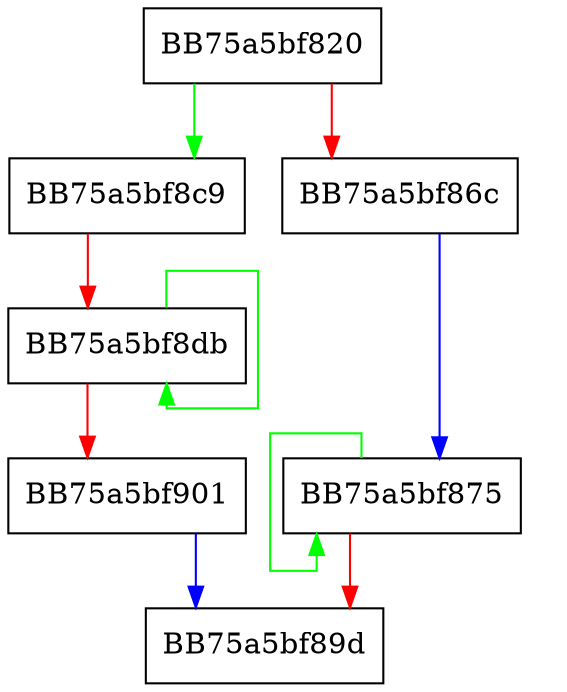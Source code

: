 digraph SSE_cvtps2dq {
  node [shape="box"];
  graph [splines=ortho];
  BB75a5bf820 -> BB75a5bf8c9 [color="green"];
  BB75a5bf820 -> BB75a5bf86c [color="red"];
  BB75a5bf86c -> BB75a5bf875 [color="blue"];
  BB75a5bf875 -> BB75a5bf875 [color="green"];
  BB75a5bf875 -> BB75a5bf89d [color="red"];
  BB75a5bf8c9 -> BB75a5bf8db [color="red"];
  BB75a5bf8db -> BB75a5bf8db [color="green"];
  BB75a5bf8db -> BB75a5bf901 [color="red"];
  BB75a5bf901 -> BB75a5bf89d [color="blue"];
}